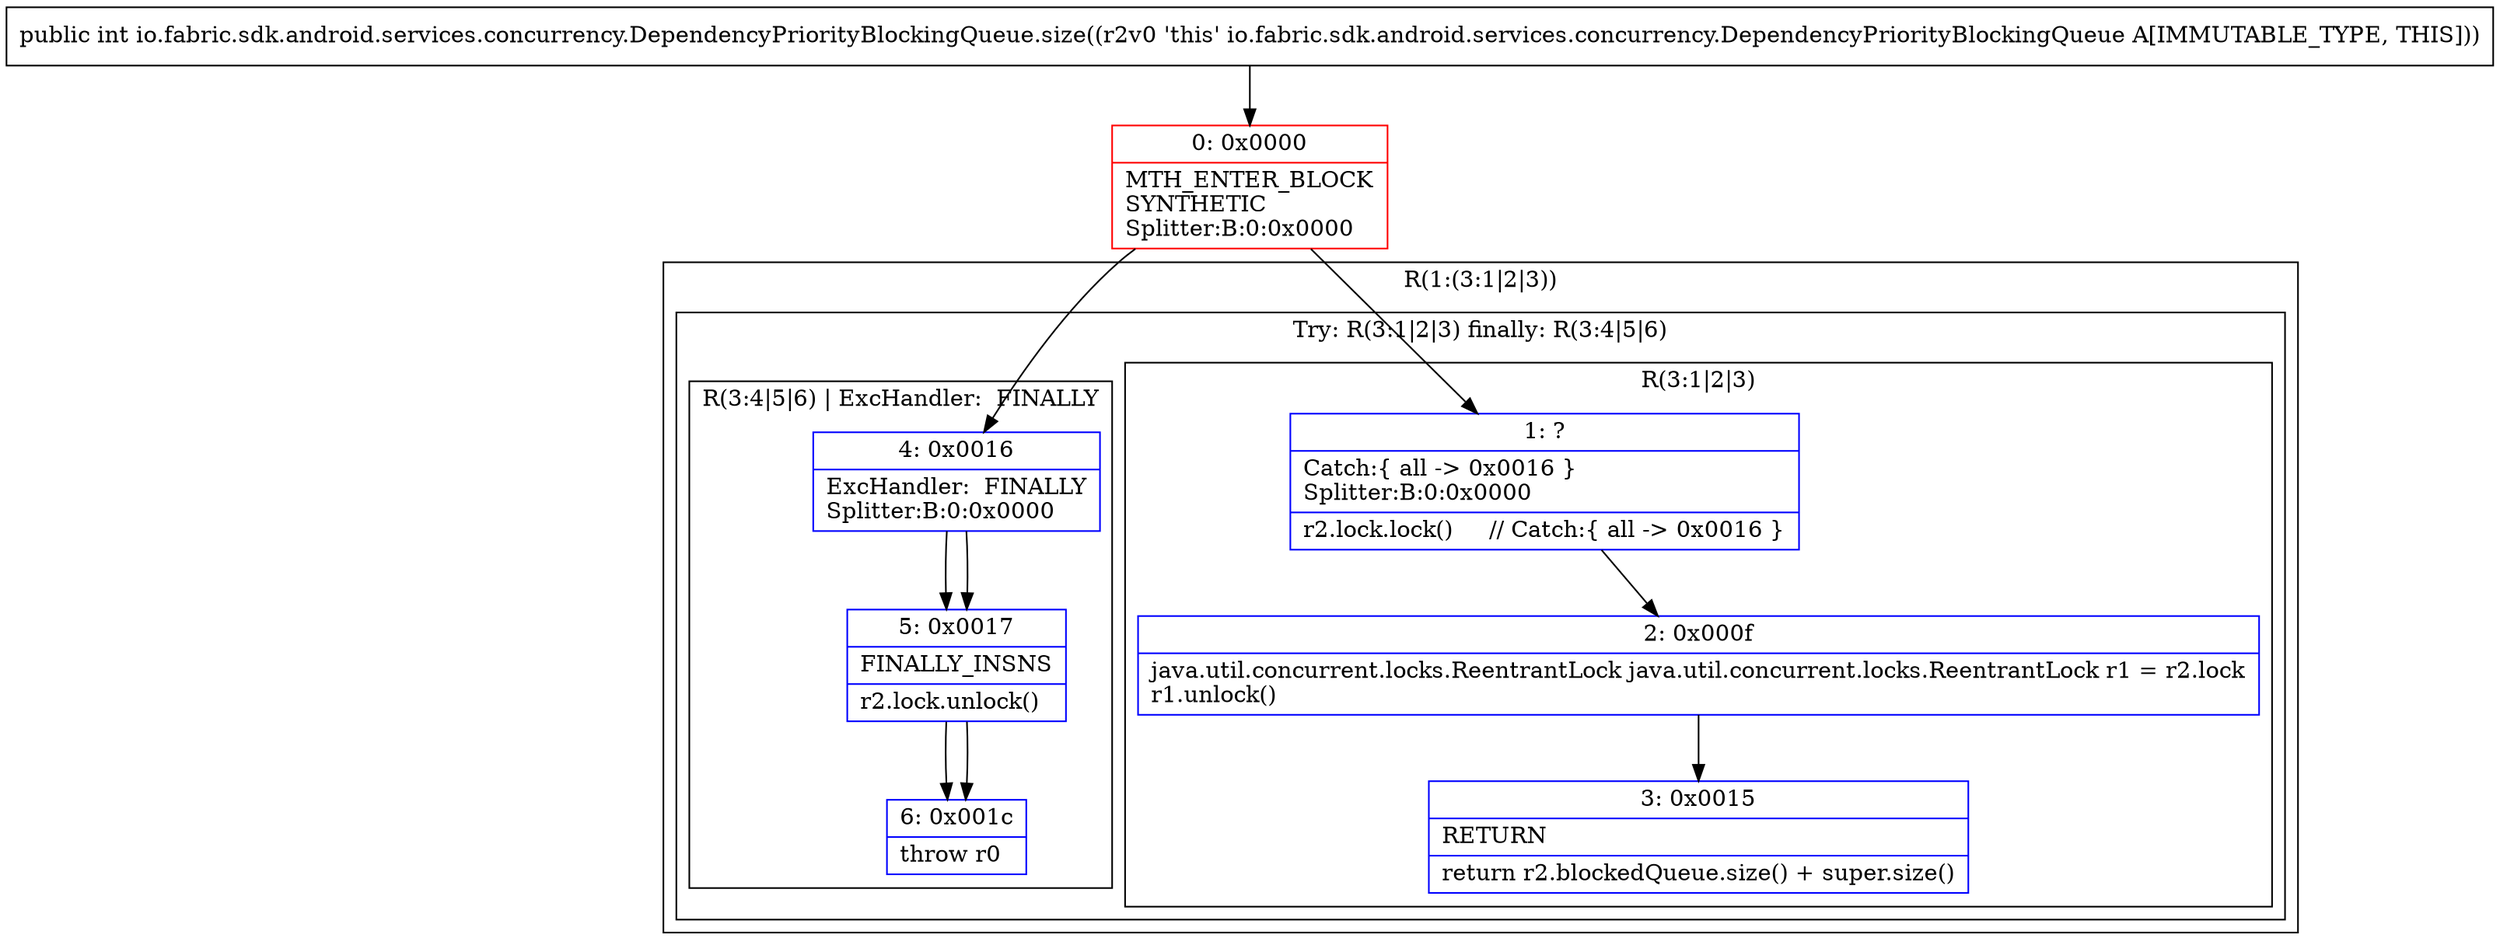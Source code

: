 digraph "CFG forio.fabric.sdk.android.services.concurrency.DependencyPriorityBlockingQueue.size()I" {
subgraph cluster_Region_201075589 {
label = "R(1:(3:1|2|3))";
node [shape=record,color=blue];
subgraph cluster_TryCatchRegion_347630925 {
label = "Try: R(3:1|2|3) finally: R(3:4|5|6)";
node [shape=record,color=blue];
subgraph cluster_Region_24749246 {
label = "R(3:1|2|3)";
node [shape=record,color=blue];
Node_1 [shape=record,label="{1\:\ ?|Catch:\{ all \-\> 0x0016 \}\lSplitter:B:0:0x0000\l|r2.lock.lock()     \/\/ Catch:\{ all \-\> 0x0016 \}\l}"];
Node_2 [shape=record,label="{2\:\ 0x000f|java.util.concurrent.locks.ReentrantLock java.util.concurrent.locks.ReentrantLock r1 = r2.lock\lr1.unlock()\l}"];
Node_3 [shape=record,label="{3\:\ 0x0015|RETURN\l|return r2.blockedQueue.size() + super.size()\l}"];
}
subgraph cluster_Region_1494994601 {
label = "R(3:4|5|6) | ExcHandler:  FINALLY\l";
node [shape=record,color=blue];
Node_4 [shape=record,label="{4\:\ 0x0016|ExcHandler:  FINALLY\lSplitter:B:0:0x0000\l}"];
Node_5 [shape=record,label="{5\:\ 0x0017|FINALLY_INSNS\l|r2.lock.unlock()\l}"];
Node_6 [shape=record,label="{6\:\ 0x001c|throw r0\l}"];
}
}
}
subgraph cluster_Region_1494994601 {
label = "R(3:4|5|6) | ExcHandler:  FINALLY\l";
node [shape=record,color=blue];
Node_4 [shape=record,label="{4\:\ 0x0016|ExcHandler:  FINALLY\lSplitter:B:0:0x0000\l}"];
Node_5 [shape=record,label="{5\:\ 0x0017|FINALLY_INSNS\l|r2.lock.unlock()\l}"];
Node_6 [shape=record,label="{6\:\ 0x001c|throw r0\l}"];
}
Node_0 [shape=record,color=red,label="{0\:\ 0x0000|MTH_ENTER_BLOCK\lSYNTHETIC\lSplitter:B:0:0x0000\l}"];
MethodNode[shape=record,label="{public int io.fabric.sdk.android.services.concurrency.DependencyPriorityBlockingQueue.size((r2v0 'this' io.fabric.sdk.android.services.concurrency.DependencyPriorityBlockingQueue A[IMMUTABLE_TYPE, THIS])) }"];
MethodNode -> Node_0;
Node_1 -> Node_2;
Node_2 -> Node_3;
Node_4 -> Node_5;
Node_5 -> Node_6;
Node_4 -> Node_5;
Node_5 -> Node_6;
Node_0 -> Node_1;
Node_0 -> Node_4;
}


